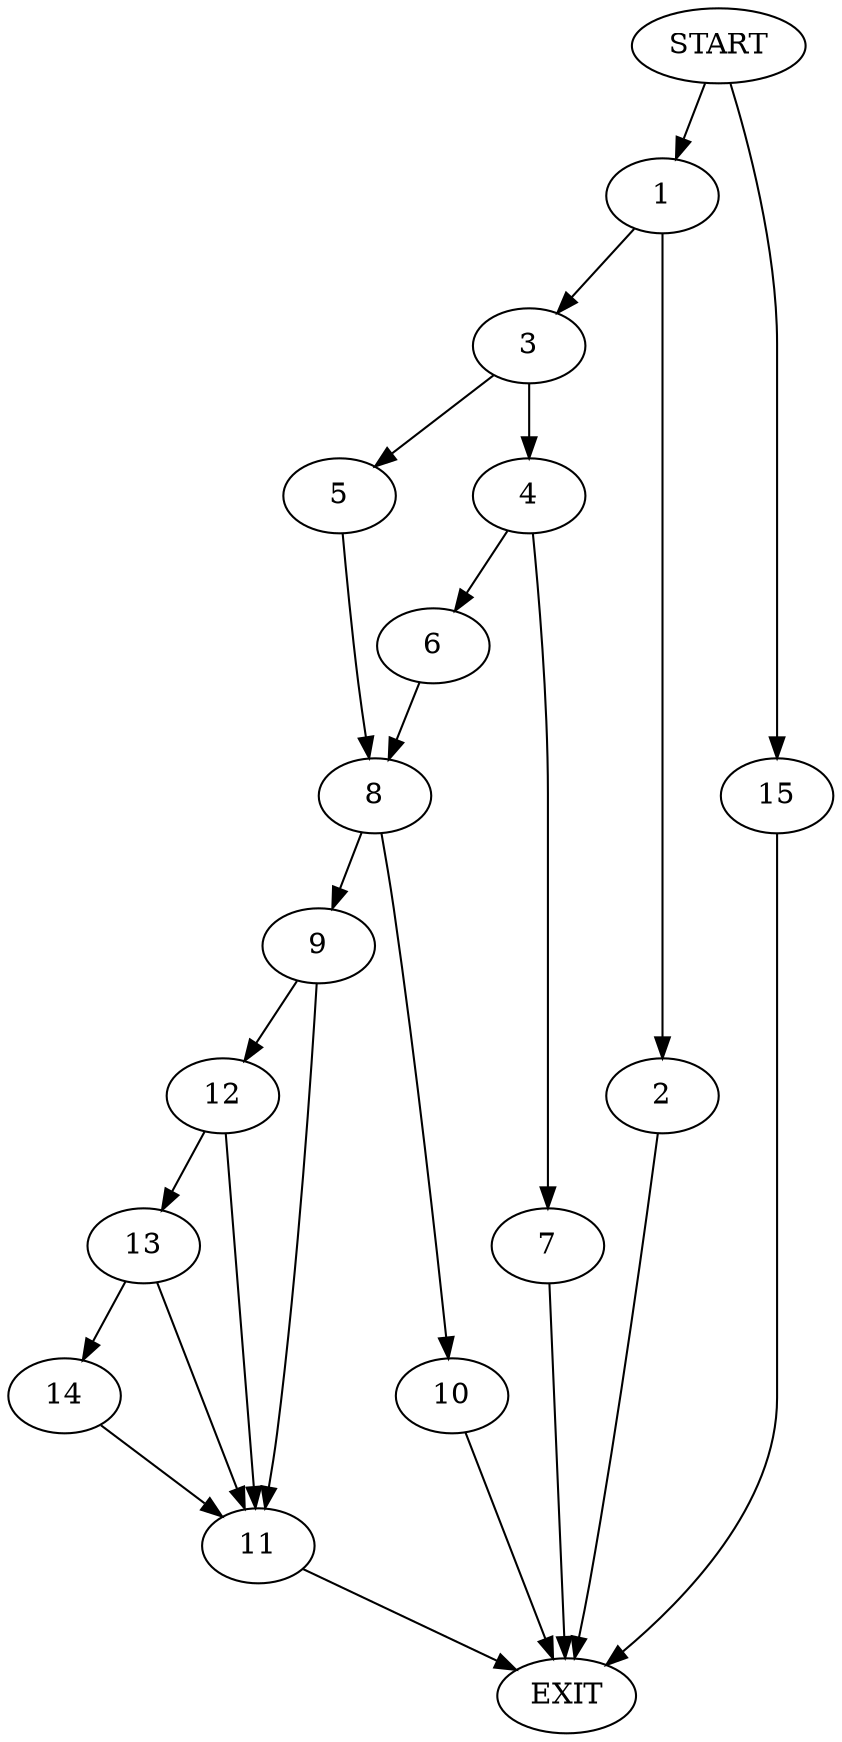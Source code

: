 digraph {
0 [label="START"]
16 [label="EXIT"]
0 -> 1
1 -> 2
1 -> 3
3 -> 4
3 -> 5
2 -> 16
4 -> 6
4 -> 7
5 -> 8
8 -> 9
8 -> 10
6 -> 8
7 -> 16
10 -> 16
9 -> 11
9 -> 12
11 -> 16
12 -> 11
12 -> 13
13 -> 11
13 -> 14
14 -> 11
0 -> 15
15 -> 16
}
